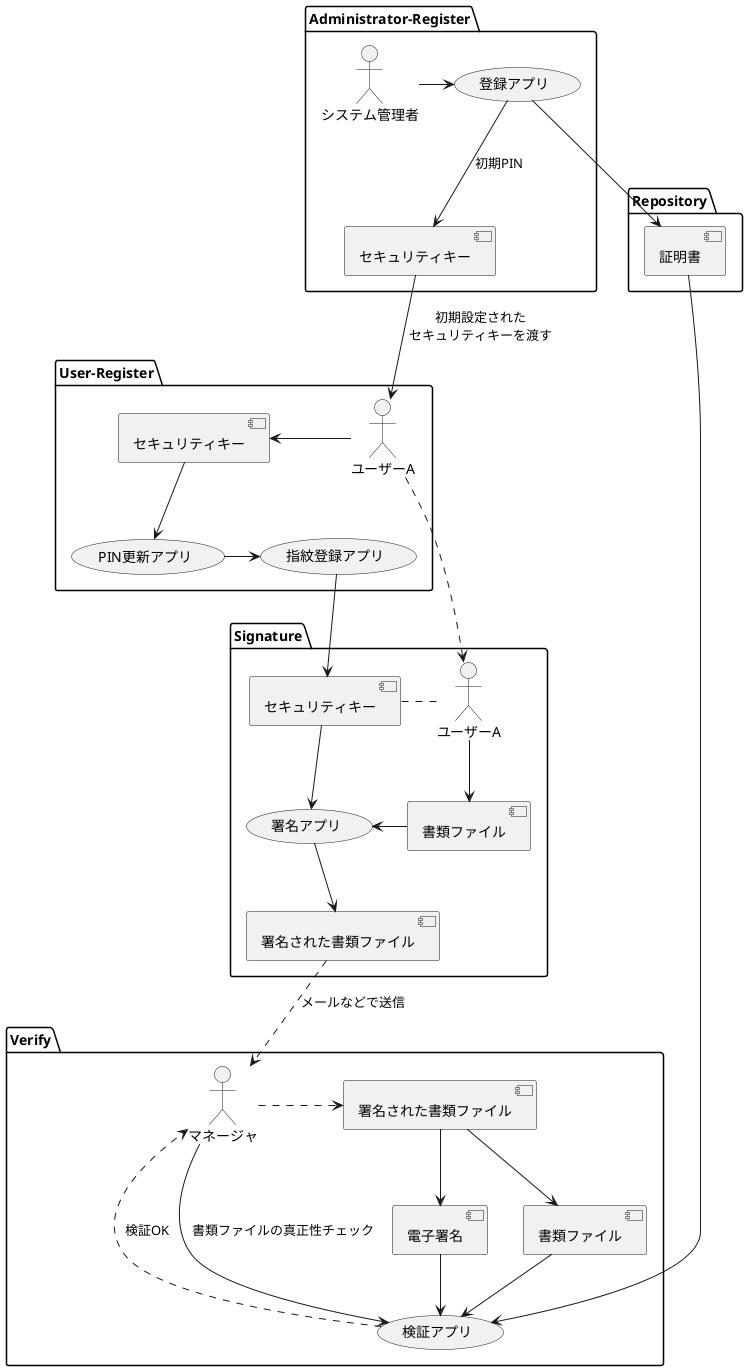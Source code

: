@startuml

package "Repository" {
    [証明書] as Cert
}

package "Administrator-Register" {
    :システム管理者: as Admin
    [セキュリティキー] as Authenticator
    (登録アプリ) as GeboSigRegister

    Admin -> GeboSigRegister
    GeboSigRegister -down-> Authenticator : 初期PIN
    GeboSigRegister -down-> Cert
}

package "User-Register" {
    :ユーザーA: as User0
    [セキュリティキー] as Authenticator1
    (PIN更新アプリ) as GeboSigChangePIN
    (指紋登録アプリ) as BioPassTool

    Authenticator -down-> User0 : 初期設定された\nセキュリティキーを渡す
    User0 -left-> Authenticator1
    Authenticator1 -down-> GeboSigChangePIN
    GeboSigChangePIN -> BioPassTool
}

package "Signature" {
    [セキュリティキー] as Authenticator2
    :ユーザーA: as User
    (署名アプリ) as GeboSigSignature
    [書類ファイル] as Document
    '[電子署名] as Sig
    [署名された書類ファイル] as Zip

    User0 .down.> User
    BioPassTool -down-> Authenticator2
    Authenticator2 .right. User
    User -down-> Document
    'User -> GeboSigSignature
    Document -> GeboSigSignature  
    Authenticator2 -> GeboSigSignature
    GeboSigSignature -down-> Zip
}

package "Verify" {
    [署名された書類ファイル] as Zip2 
    :マネージャ: as Manager
    [書類ファイル] as Document2
    [電子署名] as Sig2
    (検証アプリ) as GeboSigVerify

    Zip .down.> Manager : メールなどで送信
    Manager .right.> Zip2
    Zip2 -down-> Document2
    Zip2 -down-> Sig2
    Manager -right-> GeboSigVerify : 書類ファイルの真正性チェック 
    Manager <.left. GeboSigVerify : 検証OK 

    Cert -> GeboSigVerify
    Sig2 -down-> GeboSigVerify 
    Document2 -down-> GeboSigVerify

}






@enduml